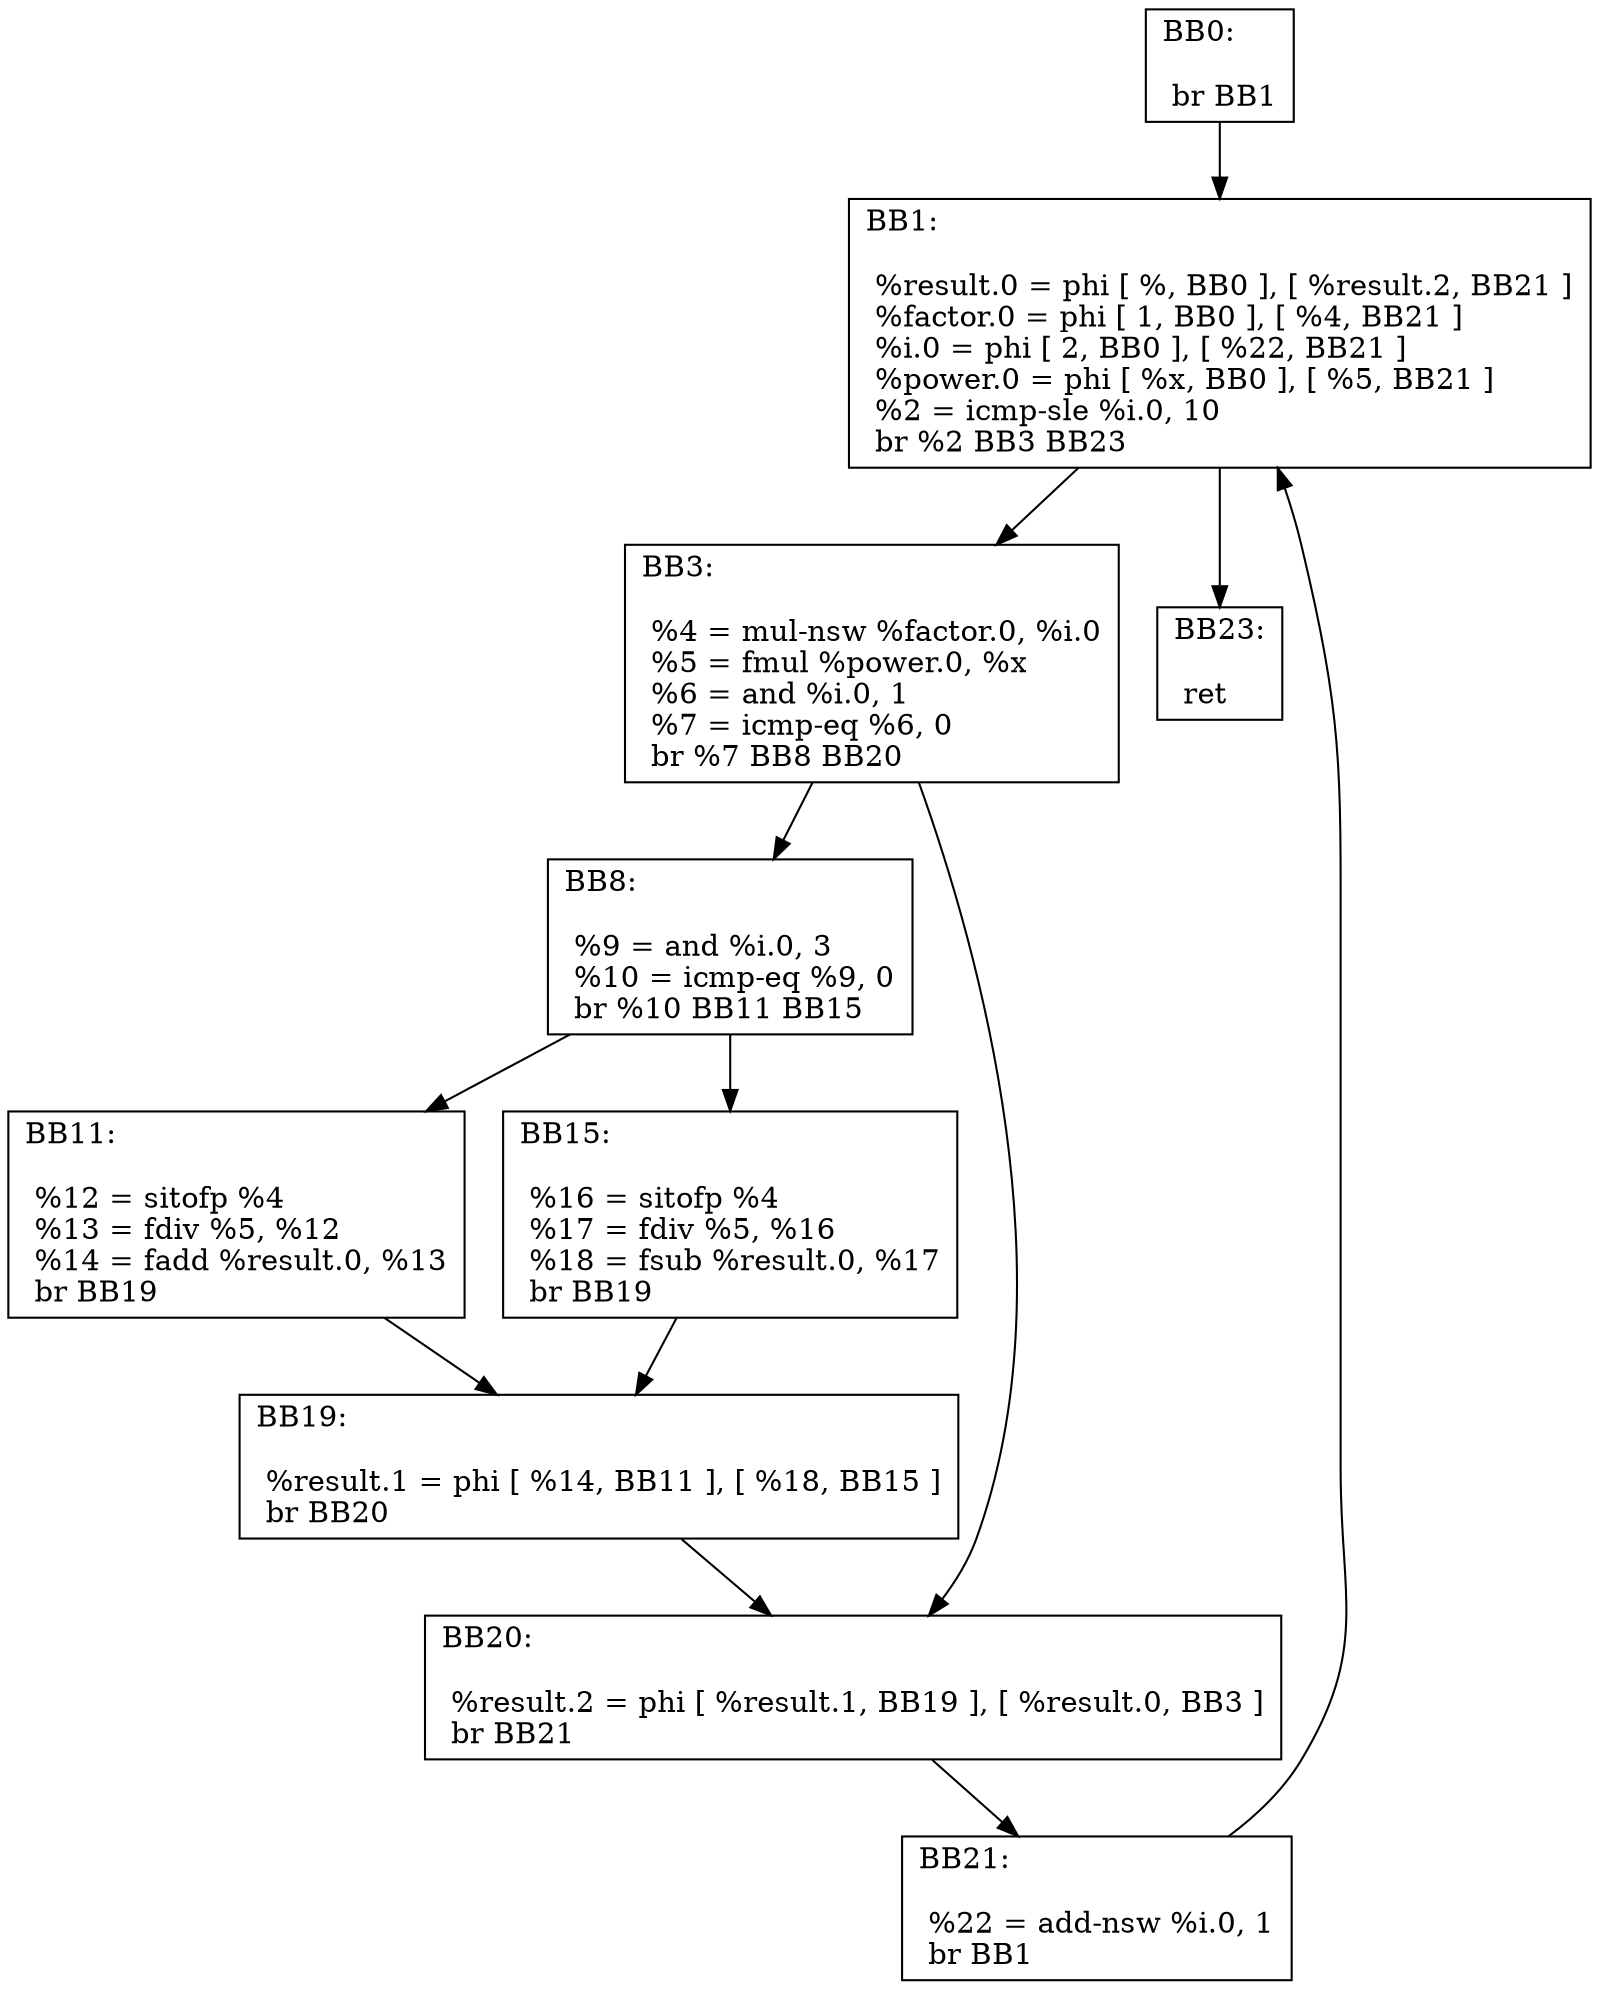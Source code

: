 digraph "CFG for 'Cos' function" {
	AA0 [shape=record, label="{BB0:\l\l  br  BB1\l}"];
	AA0 -> AA1
	AA1 [shape=record, label="{BB1:\l\l  %result.0 = phi [  %, BB0 ], [  %result.2, BB21 ]\l %factor.0 = phi [ 1, BB0 ], [  %4, BB21 ]\l %i.0 = phi [ 2, BB0 ], [  %22, BB21 ]\l %power.0 = phi [  %x, BB0 ], [  %5, BB21 ]\l %2 = icmp-sle %i.0,  10\l br %2 BB3 BB23\l}"];
	AA1 -> AA3
	AA1 -> AA23
	AA3 [shape=record, label="{BB3:\l\l  %4 = mul-nsw %factor.0,  %i.0\l %5 = fmul %power.0,  %x\l %6 = and %i.0,  1\l %7 = icmp-eq %6,  0\l br %7 BB8 BB20\l}"];
	AA3 -> AA8
	AA3 -> AA20
	AA8 [shape=record, label="{BB8:\l\l  %9 = and %i.0,  3\l %10 = icmp-eq %9,  0\l br %10 BB11 BB15\l}"];
	AA8 -> AA11
	AA8 -> AA15
	AA11 [shape=record, label="{BB11:\l\l  %12 = sitofp %4\l %13 = fdiv %5,  %12\l %14 = fadd %result.0,  %13\l br  BB19\l}"];
	AA11 -> AA19
	AA15 [shape=record, label="{BB15:\l\l  %16 = sitofp %4\l %17 = fdiv %5,  %16\l %18 = fsub %result.0,  %17\l br  BB19\l}"];
	AA15 -> AA19
	AA19 [shape=record, label="{BB19:\l\l  %result.1 = phi [  %14, BB11 ], [  %18, BB15 ]\l br  BB20\l}"];
	AA19 -> AA20
	AA20 [shape=record, label="{BB20:\l\l  %result.2 = phi [  %result.1, BB19 ], [  %result.0, BB3 ]\l br  BB21\l}"];
	AA20 -> AA21
	AA21 [shape=record, label="{BB21:\l\l  %22 = add-nsw %i.0,  1\l br  BB1\l}"];
	AA21 -> AA1
	AA23 [shape=record, label="{BB23:\l\l  ret \l}"];
}
